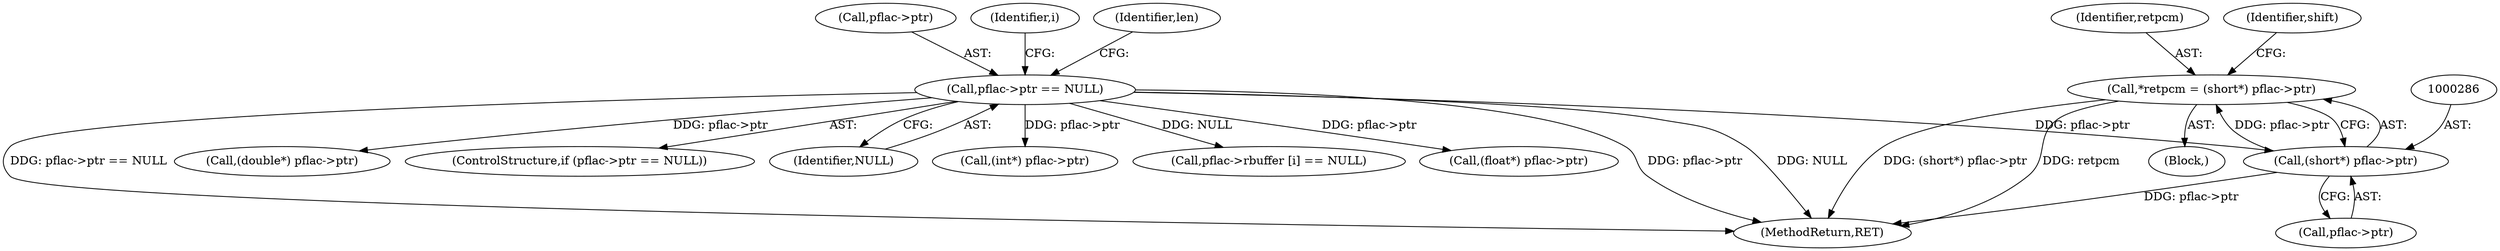 digraph "0_libsndfile_60b234301adf258786d8b90be5c1d437fc8799e0@pointer" {
"1000283" [label="(Call,*retpcm = (short*) pflac->ptr)"];
"1000285" [label="(Call,(short*) pflac->ptr)"];
"1000190" [label="(Call,pflac->ptr == NULL)"];
"1000576" [label="(Call,(float*) pflac->ptr)"];
"1000292" [label="(Identifier,shift)"];
"1000281" [label="(Block,)"];
"1000284" [label="(Identifier,retpcm)"];
"1000191" [label="(Call,pflac->ptr)"];
"1000198" [label="(Identifier,i)"];
"1000194" [label="(Identifier,NULL)"];
"1000686" [label="(Call,(double*) pflac->ptr)"];
"1000189" [label="(ControlStructure,if (pflac->ptr == NULL))"];
"1000808" [label="(MethodReturn,RET)"];
"1000190" [label="(Call,pflac->ptr == NULL)"];
"1000475" [label="(Call,(int*) pflac->ptr)"];
"1000207" [label="(Call,pflac->rbuffer [i] == NULL)"];
"1000247" [label="(Identifier,len)"];
"1000283" [label="(Call,*retpcm = (short*) pflac->ptr)"];
"1000287" [label="(Call,pflac->ptr)"];
"1000285" [label="(Call,(short*) pflac->ptr)"];
"1000283" -> "1000281"  [label="AST: "];
"1000283" -> "1000285"  [label="CFG: "];
"1000284" -> "1000283"  [label="AST: "];
"1000285" -> "1000283"  [label="AST: "];
"1000292" -> "1000283"  [label="CFG: "];
"1000283" -> "1000808"  [label="DDG: (short*) pflac->ptr"];
"1000283" -> "1000808"  [label="DDG: retpcm"];
"1000285" -> "1000283"  [label="DDG: pflac->ptr"];
"1000285" -> "1000287"  [label="CFG: "];
"1000286" -> "1000285"  [label="AST: "];
"1000287" -> "1000285"  [label="AST: "];
"1000285" -> "1000808"  [label="DDG: pflac->ptr"];
"1000190" -> "1000285"  [label="DDG: pflac->ptr"];
"1000190" -> "1000189"  [label="AST: "];
"1000190" -> "1000194"  [label="CFG: "];
"1000191" -> "1000190"  [label="AST: "];
"1000194" -> "1000190"  [label="AST: "];
"1000198" -> "1000190"  [label="CFG: "];
"1000247" -> "1000190"  [label="CFG: "];
"1000190" -> "1000808"  [label="DDG: NULL"];
"1000190" -> "1000808"  [label="DDG: pflac->ptr == NULL"];
"1000190" -> "1000808"  [label="DDG: pflac->ptr"];
"1000190" -> "1000207"  [label="DDG: NULL"];
"1000190" -> "1000475"  [label="DDG: pflac->ptr"];
"1000190" -> "1000576"  [label="DDG: pflac->ptr"];
"1000190" -> "1000686"  [label="DDG: pflac->ptr"];
}
